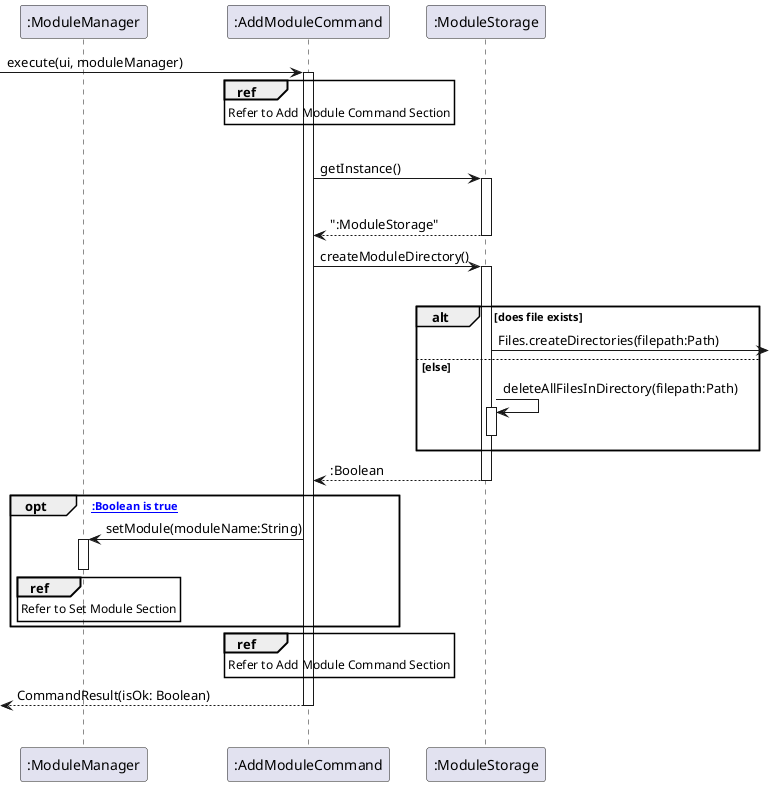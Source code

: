 @startuml
'https://plantuml.com/sequence-diagram

participant ":ModuleManager" as ModuleManager
participant ":AddModuleCommand" as AddModuleCommand
participant ":ModuleStorage" as ModuleStorage

-> AddModuleCommand : execute(ui, moduleManager)
activate AddModuleCommand
  ref over AddModuleCommand
    Refer to Add Module Command Section
  end
    |||
  AddModuleCommand -> ModuleStorage : getInstance()
  activate ModuleStorage
    |||
    return ":ModuleStorage"
  AddModuleCommand -> ModuleStorage : createModuleDirectory()
  activate ModuleStorage
    |||
    alt does file exists
      ModuleStorage -> : Files.createDirectories(filepath:Path)
    else else
      ModuleStorage -> ModuleStorage : deleteAllFilesInDirectory(filepath:Path)
      activate ModuleStorage
      Deactivate ModuleStorage
    end
    return :Boolean
  opt [if :Boolean is true]
    AddModuleCommand -> ModuleManager : setModule(moduleName:String)
    activate ModuleManager
    ref over ModuleManager
      Refer to Set Module Section
    end
    Deactivate ModuleManager
  end
  ref over AddModuleCommand
    Refer to Add Module Command Section
  end
return CommandResult(isOk: Boolean)
Deactivate AddModuleCommand
|||





@enduml